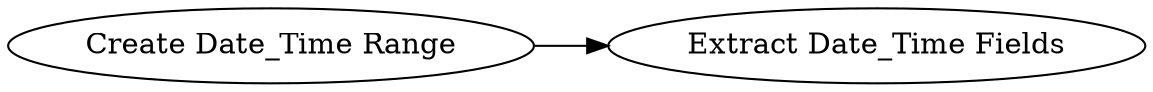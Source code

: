 digraph {
	245 -> 262
	245 [label="Create Date_Time Range"]
	262 [label="Extract Date_Time Fields"]
	rankdir=LR
}
